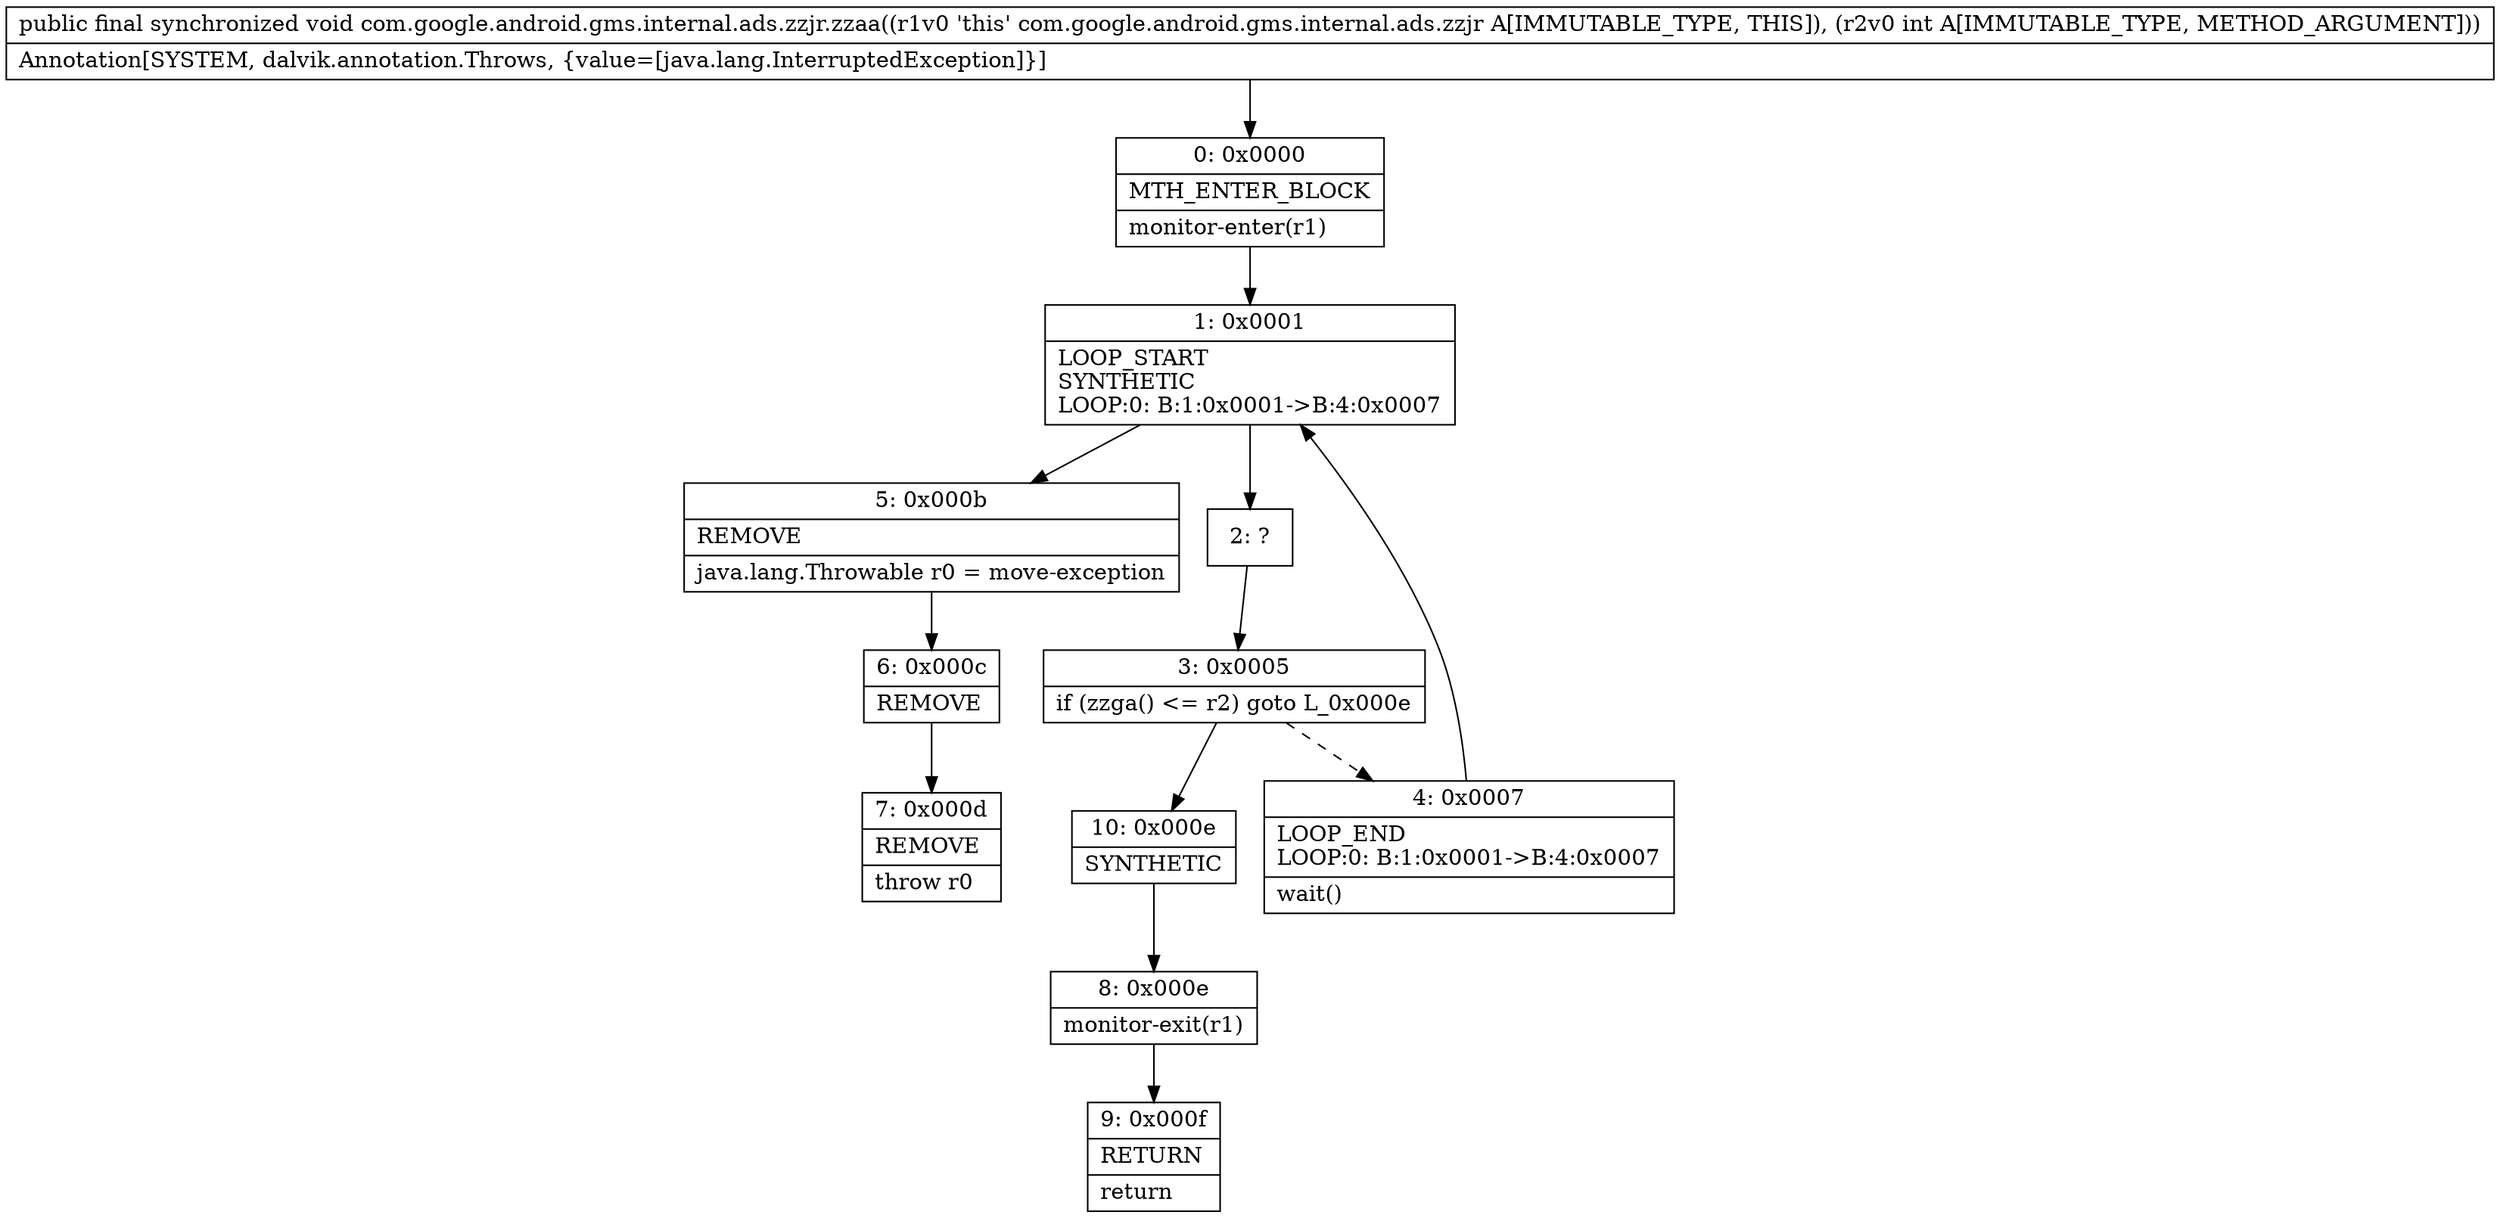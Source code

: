 digraph "CFG forcom.google.android.gms.internal.ads.zzjr.zzaa(I)V" {
Node_0 [shape=record,label="{0\:\ 0x0000|MTH_ENTER_BLOCK\l|monitor\-enter(r1)\l}"];
Node_1 [shape=record,label="{1\:\ 0x0001|LOOP_START\lSYNTHETIC\lLOOP:0: B:1:0x0001\-\>B:4:0x0007\l}"];
Node_2 [shape=record,label="{2\:\ ?}"];
Node_3 [shape=record,label="{3\:\ 0x0005|if (zzga() \<= r2) goto L_0x000e\l}"];
Node_4 [shape=record,label="{4\:\ 0x0007|LOOP_END\lLOOP:0: B:1:0x0001\-\>B:4:0x0007\l|wait()\l}"];
Node_5 [shape=record,label="{5\:\ 0x000b|REMOVE\l|java.lang.Throwable r0 = move\-exception\l}"];
Node_6 [shape=record,label="{6\:\ 0x000c|REMOVE\l}"];
Node_7 [shape=record,label="{7\:\ 0x000d|REMOVE\l|throw r0\l}"];
Node_8 [shape=record,label="{8\:\ 0x000e|monitor\-exit(r1)\l}"];
Node_9 [shape=record,label="{9\:\ 0x000f|RETURN\l|return\l}"];
Node_10 [shape=record,label="{10\:\ 0x000e|SYNTHETIC\l}"];
MethodNode[shape=record,label="{public final synchronized void com.google.android.gms.internal.ads.zzjr.zzaa((r1v0 'this' com.google.android.gms.internal.ads.zzjr A[IMMUTABLE_TYPE, THIS]), (r2v0 int A[IMMUTABLE_TYPE, METHOD_ARGUMENT]))  | Annotation[SYSTEM, dalvik.annotation.Throws, \{value=[java.lang.InterruptedException]\}]\l}"];
MethodNode -> Node_0;
Node_0 -> Node_1;
Node_1 -> Node_2;
Node_1 -> Node_5;
Node_2 -> Node_3;
Node_3 -> Node_4[style=dashed];
Node_3 -> Node_10;
Node_4 -> Node_1;
Node_5 -> Node_6;
Node_6 -> Node_7;
Node_8 -> Node_9;
Node_10 -> Node_8;
}

